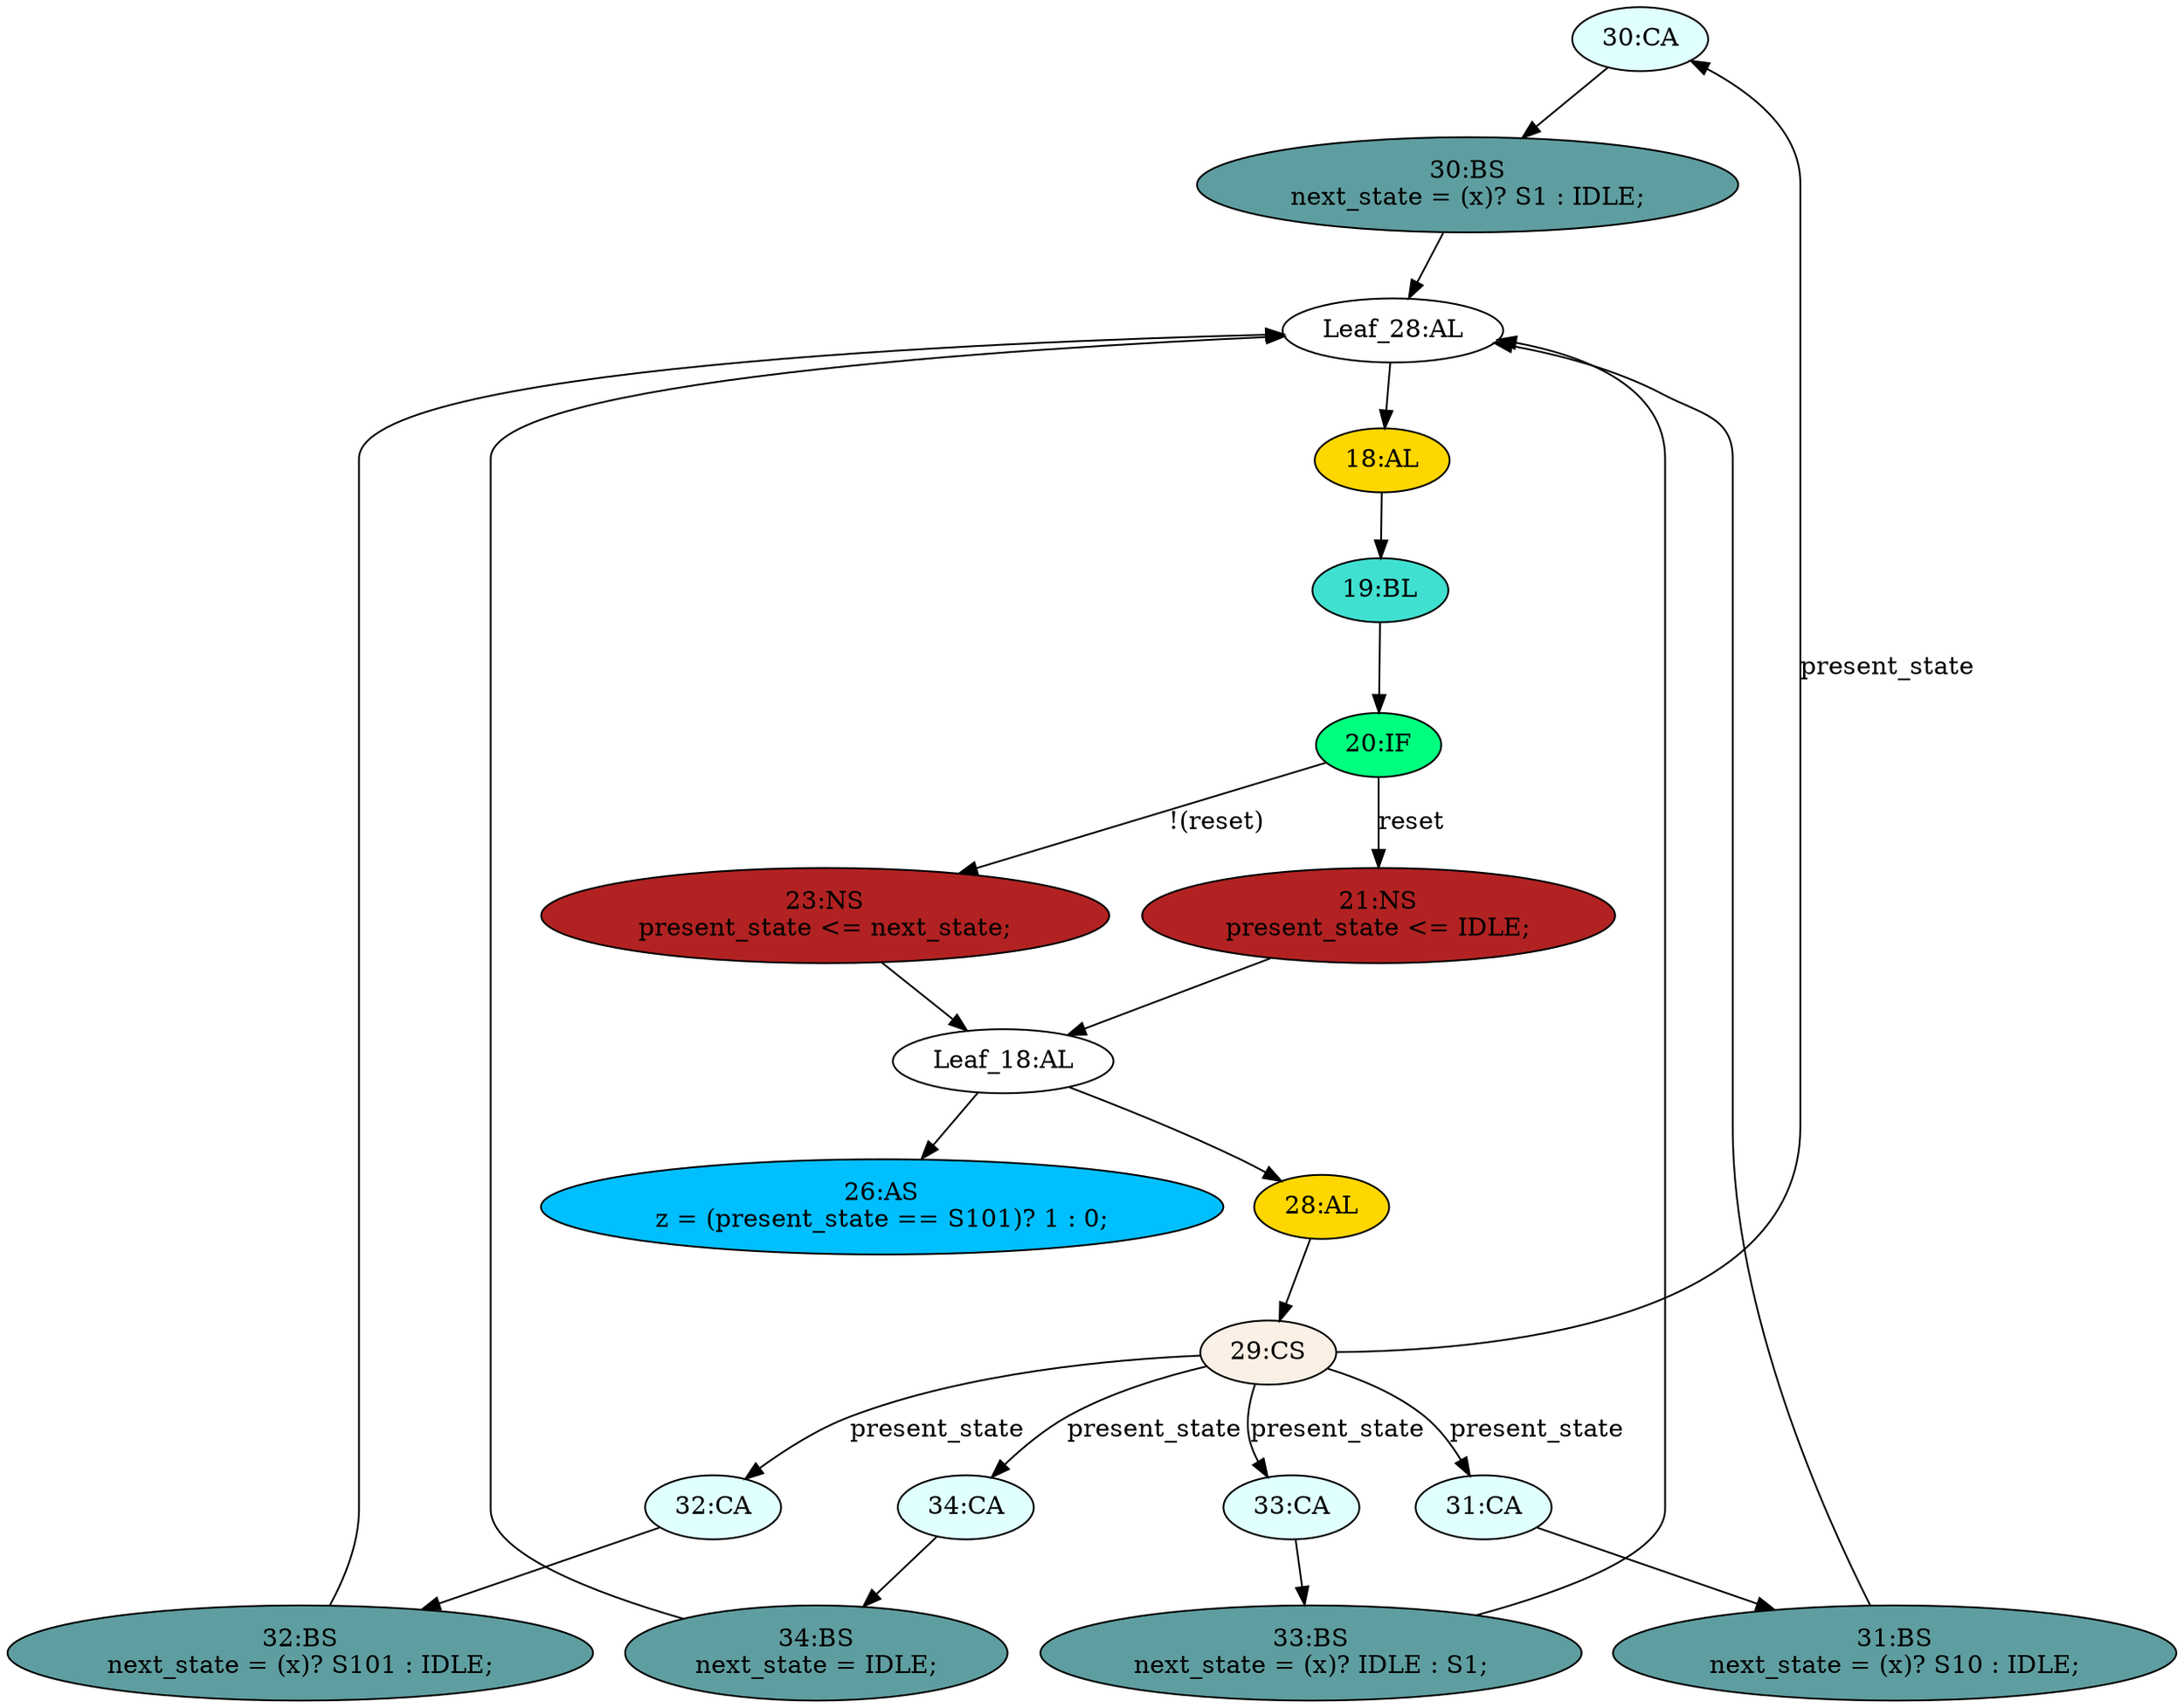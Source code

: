 strict digraph "compose( ,  )" {
	node [label="\N"];
	"30:CA"	[ast="<pyverilog.vparser.ast.Case object at 0x7f0b8cc66350>",
		fillcolor=lightcyan,
		label="30:CA",
		statements="[]",
		style=filled,
		typ=Case];
	"30:BS"	[ast="<pyverilog.vparser.ast.BlockingSubstitution object at 0x7f0b8cce0fd0>",
		fillcolor=cadetblue,
		label="30:BS
next_state = (x)? S1 : IDLE;",
		statements="[<pyverilog.vparser.ast.BlockingSubstitution object at 0x7f0b8cce0fd0>]",
		style=filled,
		typ=BlockingSubstitution];
	"30:CA" -> "30:BS"	[cond="[]",
		lineno=None];
	"23:NS"	[ast="<pyverilog.vparser.ast.NonblockingSubstitution object at 0x7f0b8cc71050>",
		fillcolor=firebrick,
		label="23:NS
present_state <= next_state;",
		statements="[<pyverilog.vparser.ast.NonblockingSubstitution object at 0x7f0b8cc71050>]",
		style=filled,
		typ=NonblockingSubstitution];
	"Leaf_18:AL"	[def_var="['present_state']",
		label="Leaf_18:AL"];
	"23:NS" -> "Leaf_18:AL"	[cond="[]",
		lineno=None];
	"28:AL"	[ast="<pyverilog.vparser.ast.Always object at 0x7f0b8cc66d10>",
		clk_sens=False,
		fillcolor=gold,
		label="28:AL",
		sens="['x', 'IDLE', 'S1']",
		statements="[]",
		style=filled,
		typ=Always,
		use_var="['x', 'IDLE', 'S1', 'present_state']"];
	"Leaf_18:AL" -> "28:AL";
	"26:AS"	[ast="<pyverilog.vparser.ast.Assign object at 0x7f0b8cc66850>",
		def_var="['z']",
		fillcolor=deepskyblue,
		label="26:AS
z = (present_state == S101)? 1 : 0;",
		statements="[]",
		style=filled,
		typ=Assign,
		use_var="['present_state']"];
	"Leaf_18:AL" -> "26:AS";
	"34:BS"	[ast="<pyverilog.vparser.ast.BlockingSubstitution object at 0x7f0b8c8d8390>",
		fillcolor=cadetblue,
		label="34:BS
next_state = IDLE;",
		statements="[<pyverilog.vparser.ast.BlockingSubstitution object at 0x7f0b8c8d8390>]",
		style=filled,
		typ=BlockingSubstitution];
	"Leaf_28:AL"	[def_var="['next_state']",
		label="Leaf_28:AL"];
	"34:BS" -> "Leaf_28:AL"	[cond="[]",
		lineno=None];
	"31:CA"	[ast="<pyverilog.vparser.ast.Case object at 0x7f0b8cce0d10>",
		fillcolor=lightcyan,
		label="31:CA",
		statements="[]",
		style=filled,
		typ=Case];
	"31:BS"	[ast="<pyverilog.vparser.ast.BlockingSubstitution object at 0x7f0b8cc86150>",
		fillcolor=cadetblue,
		label="31:BS
next_state = (x)? S10 : IDLE;",
		statements="[<pyverilog.vparser.ast.BlockingSubstitution object at 0x7f0b8cc86150>]",
		style=filled,
		typ=BlockingSubstitution];
	"31:CA" -> "31:BS"	[cond="[]",
		lineno=None];
	"18:AL"	[ast="<pyverilog.vparser.ast.Always object at 0x7f0b8cc63890>",
		clk_sens=True,
		fillcolor=gold,
		label="18:AL",
		sens="['clk', 'reset']",
		statements="[]",
		style=filled,
		typ=Always,
		use_var="['reset', 'next_state']"];
	"Leaf_28:AL" -> "18:AL";
	"32:BS"	[ast="<pyverilog.vparser.ast.BlockingSubstitution object at 0x7f0b8c8d8350>",
		fillcolor=cadetblue,
		label="32:BS
next_state = (x)? S101 : IDLE;",
		statements="[<pyverilog.vparser.ast.BlockingSubstitution object at 0x7f0b8c8d8350>]",
		style=filled,
		typ=BlockingSubstitution];
	"32:BS" -> "Leaf_28:AL"	[cond="[]",
		lineno=None];
	"32:CA"	[ast="<pyverilog.vparser.ast.Case object at 0x7f0b8c8d8a10>",
		fillcolor=lightcyan,
		label="32:CA",
		statements="[]",
		style=filled,
		typ=Case];
	"32:CA" -> "32:BS"	[cond="[]",
		lineno=None];
	"30:BS" -> "Leaf_28:AL"	[cond="[]",
		lineno=None];
	"34:CA"	[ast="<pyverilog.vparser.ast.Case object at 0x7f0b8c8d8fd0>",
		fillcolor=lightcyan,
		label="34:CA",
		statements="[]",
		style=filled,
		typ=Case];
	"34:CA" -> "34:BS"	[cond="[]",
		lineno=None];
	"19:BL"	[ast="<pyverilog.vparser.ast.Block object at 0x7f0b8cc63ed0>",
		fillcolor=turquoise,
		label="19:BL",
		statements="[]",
		style=filled,
		typ=Block];
	"18:AL" -> "19:BL"	[cond="[]",
		lineno=None];
	"31:BS" -> "Leaf_28:AL"	[cond="[]",
		lineno=None];
	"20:IF"	[ast="<pyverilog.vparser.ast.IfStatement object at 0x7f0b8cc71450>",
		fillcolor=springgreen,
		label="20:IF",
		statements="[]",
		style=filled,
		typ=IfStatement];
	"19:BL" -> "20:IF"	[cond="[]",
		lineno=None];
	"29:CS"	[ast="<pyverilog.vparser.ast.CaseStatement object at 0x7f0b8c8d8950>",
		fillcolor=linen,
		label="29:CS",
		statements="[]",
		style=filled,
		typ=CaseStatement];
	"29:CS" -> "30:CA"	[cond="['present_state']",
		label=present_state,
		lineno=29];
	"29:CS" -> "31:CA"	[cond="['present_state']",
		label=present_state,
		lineno=29];
	"29:CS" -> "32:CA"	[cond="['present_state']",
		label=present_state,
		lineno=29];
	"29:CS" -> "34:CA"	[cond="['present_state']",
		label=present_state,
		lineno=29];
	"33:CA"	[ast="<pyverilog.vparser.ast.Case object at 0x7f0b8c8d8bd0>",
		fillcolor=lightcyan,
		label="33:CA",
		statements="[]",
		style=filled,
		typ=Case];
	"29:CS" -> "33:CA"	[cond="['present_state']",
		label=present_state,
		lineno=29];
	"33:BS"	[ast="<pyverilog.vparser.ast.BlockingSubstitution object at 0x7f0b8c8d8890>",
		fillcolor=cadetblue,
		label="33:BS
next_state = (x)? IDLE : S1;",
		statements="[<pyverilog.vparser.ast.BlockingSubstitution object at 0x7f0b8c8d8890>]",
		style=filled,
		typ=BlockingSubstitution];
	"33:CA" -> "33:BS"	[cond="[]",
		lineno=None];
	"20:IF" -> "23:NS"	[cond="['reset']",
		label="!(reset)",
		lineno=20];
	"21:NS"	[ast="<pyverilog.vparser.ast.NonblockingSubstitution object at 0x7f0b8c9ce4d0>",
		fillcolor=firebrick,
		label="21:NS
present_state <= IDLE;",
		statements="[<pyverilog.vparser.ast.NonblockingSubstitution object at 0x7f0b8c9ce4d0>]",
		style=filled,
		typ=NonblockingSubstitution];
	"20:IF" -> "21:NS"	[cond="['reset']",
		label=reset,
		lineno=20];
	"28:AL" -> "29:CS"	[cond="[]",
		lineno=None];
	"33:BS" -> "Leaf_28:AL"	[cond="[]",
		lineno=None];
	"21:NS" -> "Leaf_18:AL"	[cond="[]",
		lineno=None];
}
